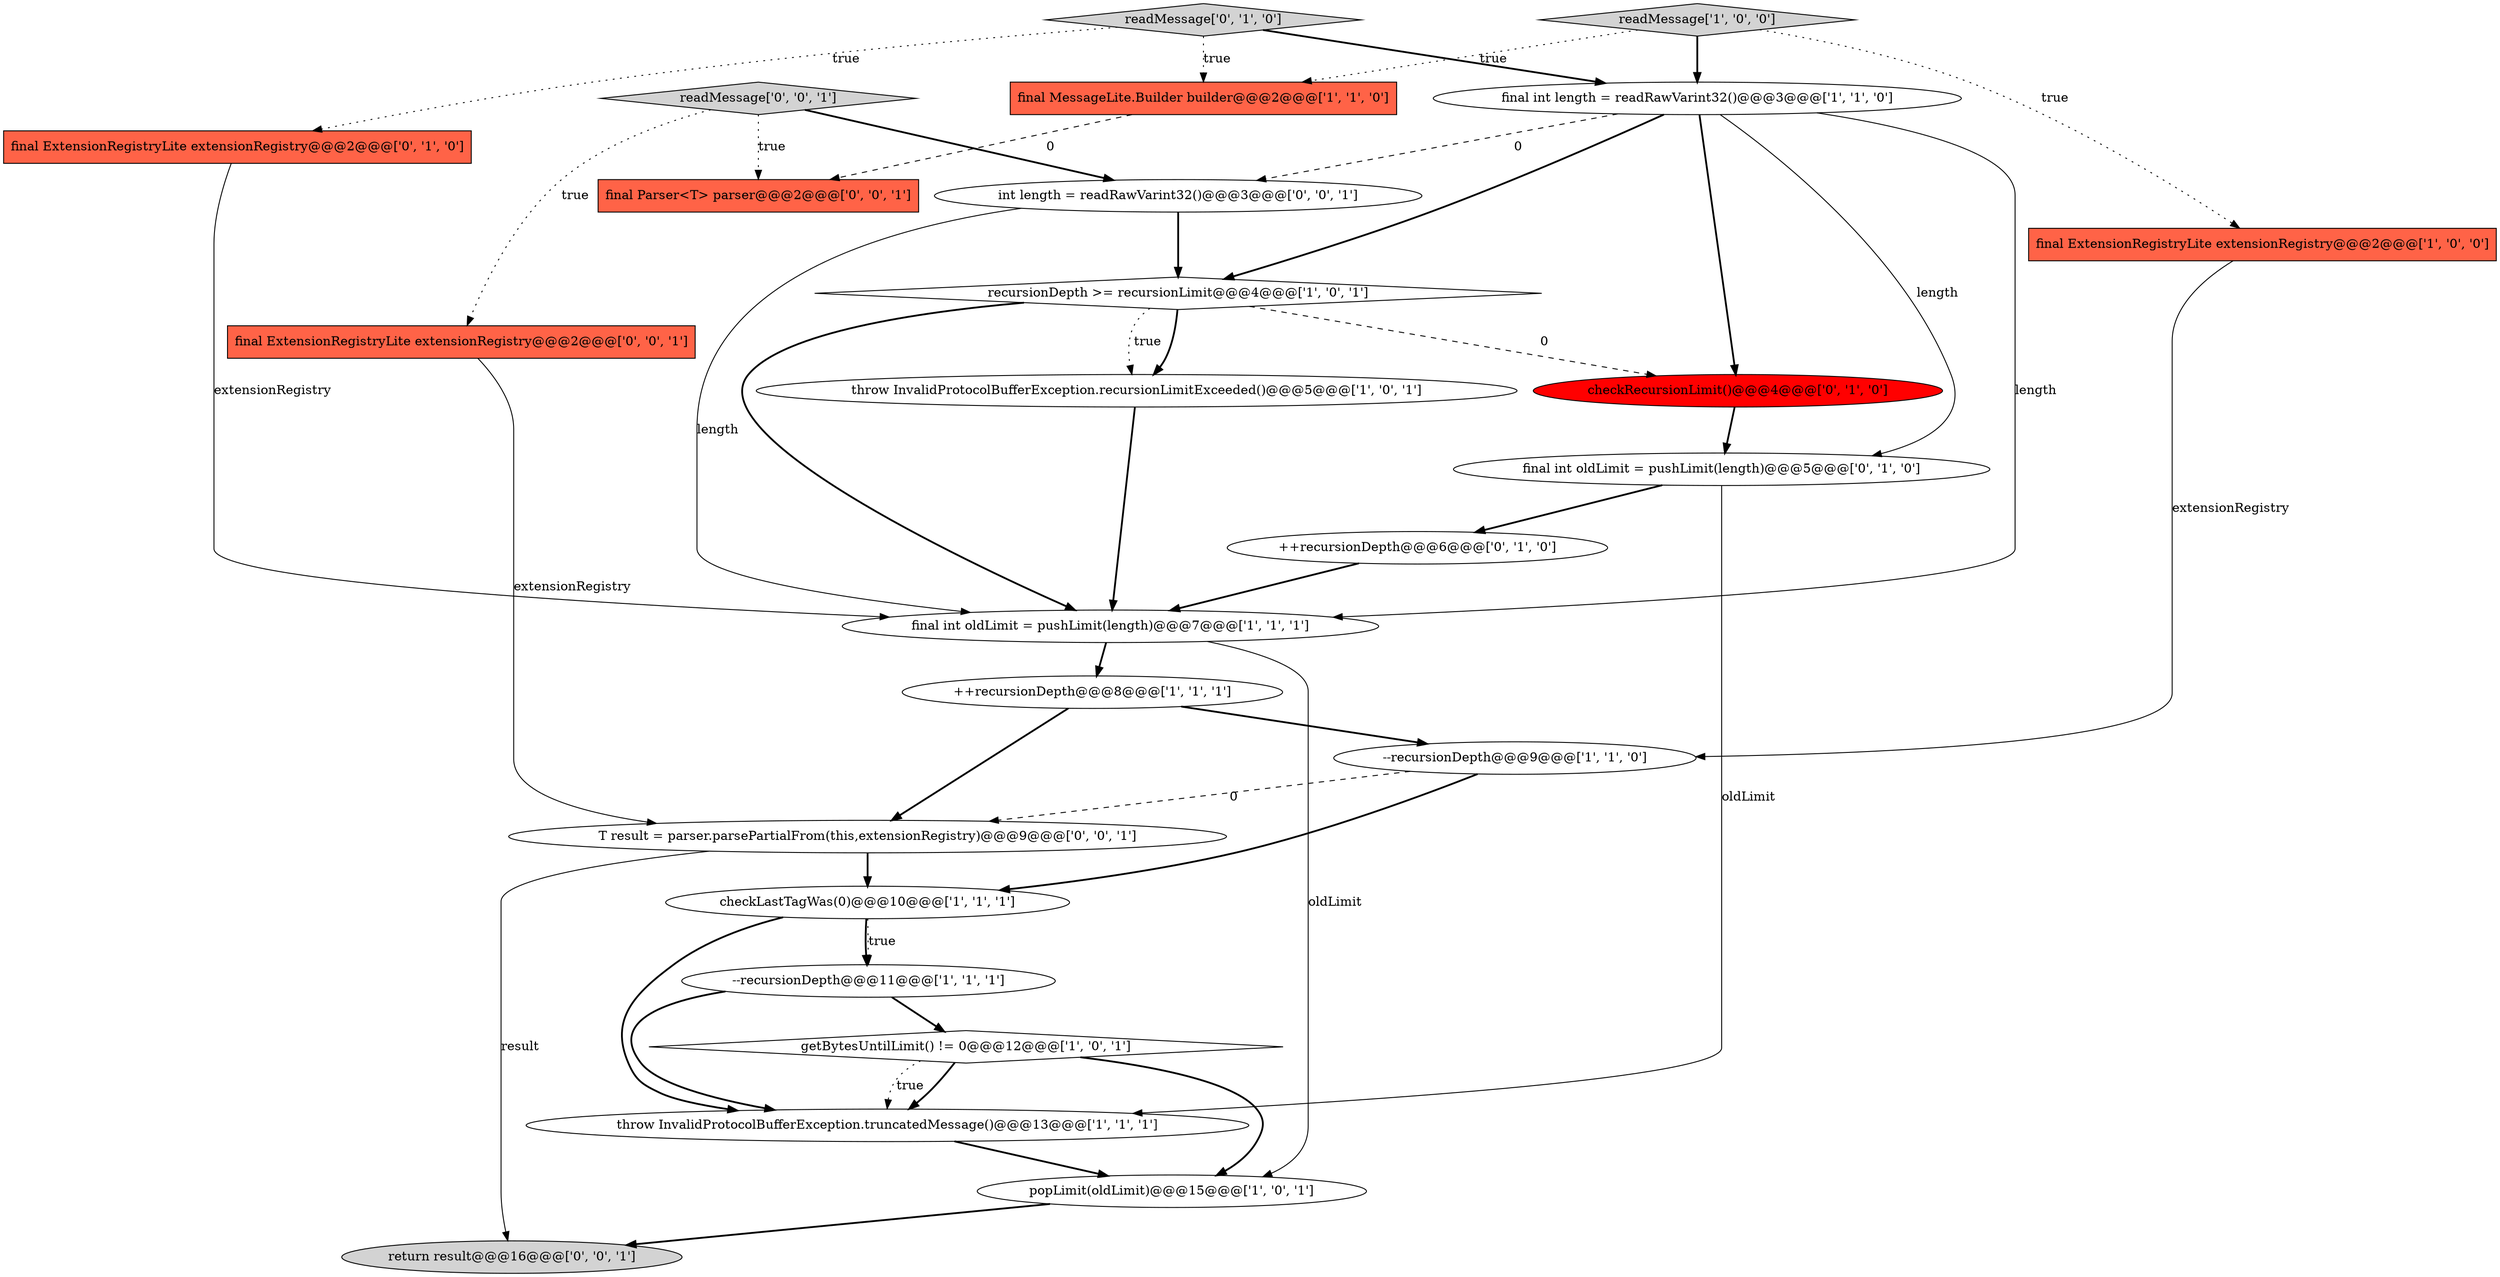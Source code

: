 digraph {
20 [style = filled, label = "readMessage['0', '0', '1']", fillcolor = lightgray, shape = diamond image = "AAA0AAABBB3BBB"];
12 [style = filled, label = "final int length = readRawVarint32()@@@3@@@['1', '1', '0']", fillcolor = white, shape = ellipse image = "AAA0AAABBB1BBB"];
19 [style = filled, label = "final ExtensionRegistryLite extensionRegistry@@@2@@@['0', '0', '1']", fillcolor = tomato, shape = box image = "AAA0AAABBB3BBB"];
4 [style = filled, label = "throw InvalidProtocolBufferException.recursionLimitExceeded()@@@5@@@['1', '0', '1']", fillcolor = white, shape = ellipse image = "AAA0AAABBB1BBB"];
18 [style = filled, label = "readMessage['0', '1', '0']", fillcolor = lightgray, shape = diamond image = "AAA0AAABBB2BBB"];
13 [style = filled, label = "readMessage['1', '0', '0']", fillcolor = lightgray, shape = diamond image = "AAA0AAABBB1BBB"];
6 [style = filled, label = "final int oldLimit = pushLimit(length)@@@7@@@['1', '1', '1']", fillcolor = white, shape = ellipse image = "AAA0AAABBB1BBB"];
9 [style = filled, label = "--recursionDepth@@@9@@@['1', '1', '0']", fillcolor = white, shape = ellipse image = "AAA0AAABBB1BBB"];
5 [style = filled, label = "popLimit(oldLimit)@@@15@@@['1', '0', '1']", fillcolor = white, shape = ellipse image = "AAA0AAABBB1BBB"];
17 [style = filled, label = "checkRecursionLimit()@@@4@@@['0', '1', '0']", fillcolor = red, shape = ellipse image = "AAA1AAABBB2BBB"];
24 [style = filled, label = "int length = readRawVarint32()@@@3@@@['0', '0', '1']", fillcolor = white, shape = ellipse image = "AAA0AAABBB3BBB"];
15 [style = filled, label = "final ExtensionRegistryLite extensionRegistry@@@2@@@['0', '1', '0']", fillcolor = tomato, shape = box image = "AAA0AAABBB2BBB"];
8 [style = filled, label = "final MessageLite.Builder builder@@@2@@@['1', '1', '0']", fillcolor = tomato, shape = box image = "AAA0AAABBB1BBB"];
11 [style = filled, label = "--recursionDepth@@@11@@@['1', '1', '1']", fillcolor = white, shape = ellipse image = "AAA0AAABBB1BBB"];
10 [style = filled, label = "getBytesUntilLimit() != 0@@@12@@@['1', '0', '1']", fillcolor = white, shape = diamond image = "AAA0AAABBB1BBB"];
23 [style = filled, label = "return result@@@16@@@['0', '0', '1']", fillcolor = lightgray, shape = ellipse image = "AAA0AAABBB3BBB"];
22 [style = filled, label = "T result = parser.parsePartialFrom(this,extensionRegistry)@@@9@@@['0', '0', '1']", fillcolor = white, shape = ellipse image = "AAA0AAABBB3BBB"];
7 [style = filled, label = "throw InvalidProtocolBufferException.truncatedMessage()@@@13@@@['1', '1', '1']", fillcolor = white, shape = ellipse image = "AAA0AAABBB1BBB"];
2 [style = filled, label = "recursionDepth >= recursionLimit@@@4@@@['1', '0', '1']", fillcolor = white, shape = diamond image = "AAA0AAABBB1BBB"];
1 [style = filled, label = "final ExtensionRegistryLite extensionRegistry@@@2@@@['1', '0', '0']", fillcolor = tomato, shape = box image = "AAA0AAABBB1BBB"];
3 [style = filled, label = "++recursionDepth@@@8@@@['1', '1', '1']", fillcolor = white, shape = ellipse image = "AAA0AAABBB1BBB"];
16 [style = filled, label = "final int oldLimit = pushLimit(length)@@@5@@@['0', '1', '0']", fillcolor = white, shape = ellipse image = "AAA0AAABBB2BBB"];
21 [style = filled, label = "final Parser<T> parser@@@2@@@['0', '0', '1']", fillcolor = tomato, shape = box image = "AAA0AAABBB3BBB"];
14 [style = filled, label = "++recursionDepth@@@6@@@['0', '1', '0']", fillcolor = white, shape = ellipse image = "AAA0AAABBB2BBB"];
0 [style = filled, label = "checkLastTagWas(0)@@@10@@@['1', '1', '1']", fillcolor = white, shape = ellipse image = "AAA0AAABBB1BBB"];
6->3 [style = bold, label=""];
9->0 [style = bold, label=""];
24->2 [style = bold, label=""];
5->23 [style = bold, label=""];
4->6 [style = bold, label=""];
2->6 [style = bold, label=""];
16->7 [style = solid, label="oldLimit"];
12->17 [style = bold, label=""];
18->15 [style = dotted, label="true"];
18->12 [style = bold, label=""];
0->11 [style = bold, label=""];
9->22 [style = dashed, label="0"];
18->8 [style = dotted, label="true"];
12->6 [style = solid, label="length"];
20->21 [style = dotted, label="true"];
8->21 [style = dashed, label="0"];
1->9 [style = solid, label="extensionRegistry"];
2->4 [style = bold, label=""];
10->7 [style = bold, label=""];
3->22 [style = bold, label=""];
2->17 [style = dashed, label="0"];
19->22 [style = solid, label="extensionRegistry"];
12->16 [style = solid, label="length"];
0->7 [style = bold, label=""];
3->9 [style = bold, label=""];
6->5 [style = solid, label="oldLimit"];
13->1 [style = dotted, label="true"];
12->2 [style = bold, label=""];
15->6 [style = solid, label="extensionRegistry"];
7->5 [style = bold, label=""];
24->6 [style = solid, label="length"];
13->12 [style = bold, label=""];
10->5 [style = bold, label=""];
22->0 [style = bold, label=""];
22->23 [style = solid, label="result"];
13->8 [style = dotted, label="true"];
11->10 [style = bold, label=""];
12->24 [style = dashed, label="0"];
2->4 [style = dotted, label="true"];
16->14 [style = bold, label=""];
20->19 [style = dotted, label="true"];
20->24 [style = bold, label=""];
0->11 [style = dotted, label="true"];
14->6 [style = bold, label=""];
10->7 [style = dotted, label="true"];
11->7 [style = bold, label=""];
17->16 [style = bold, label=""];
}

